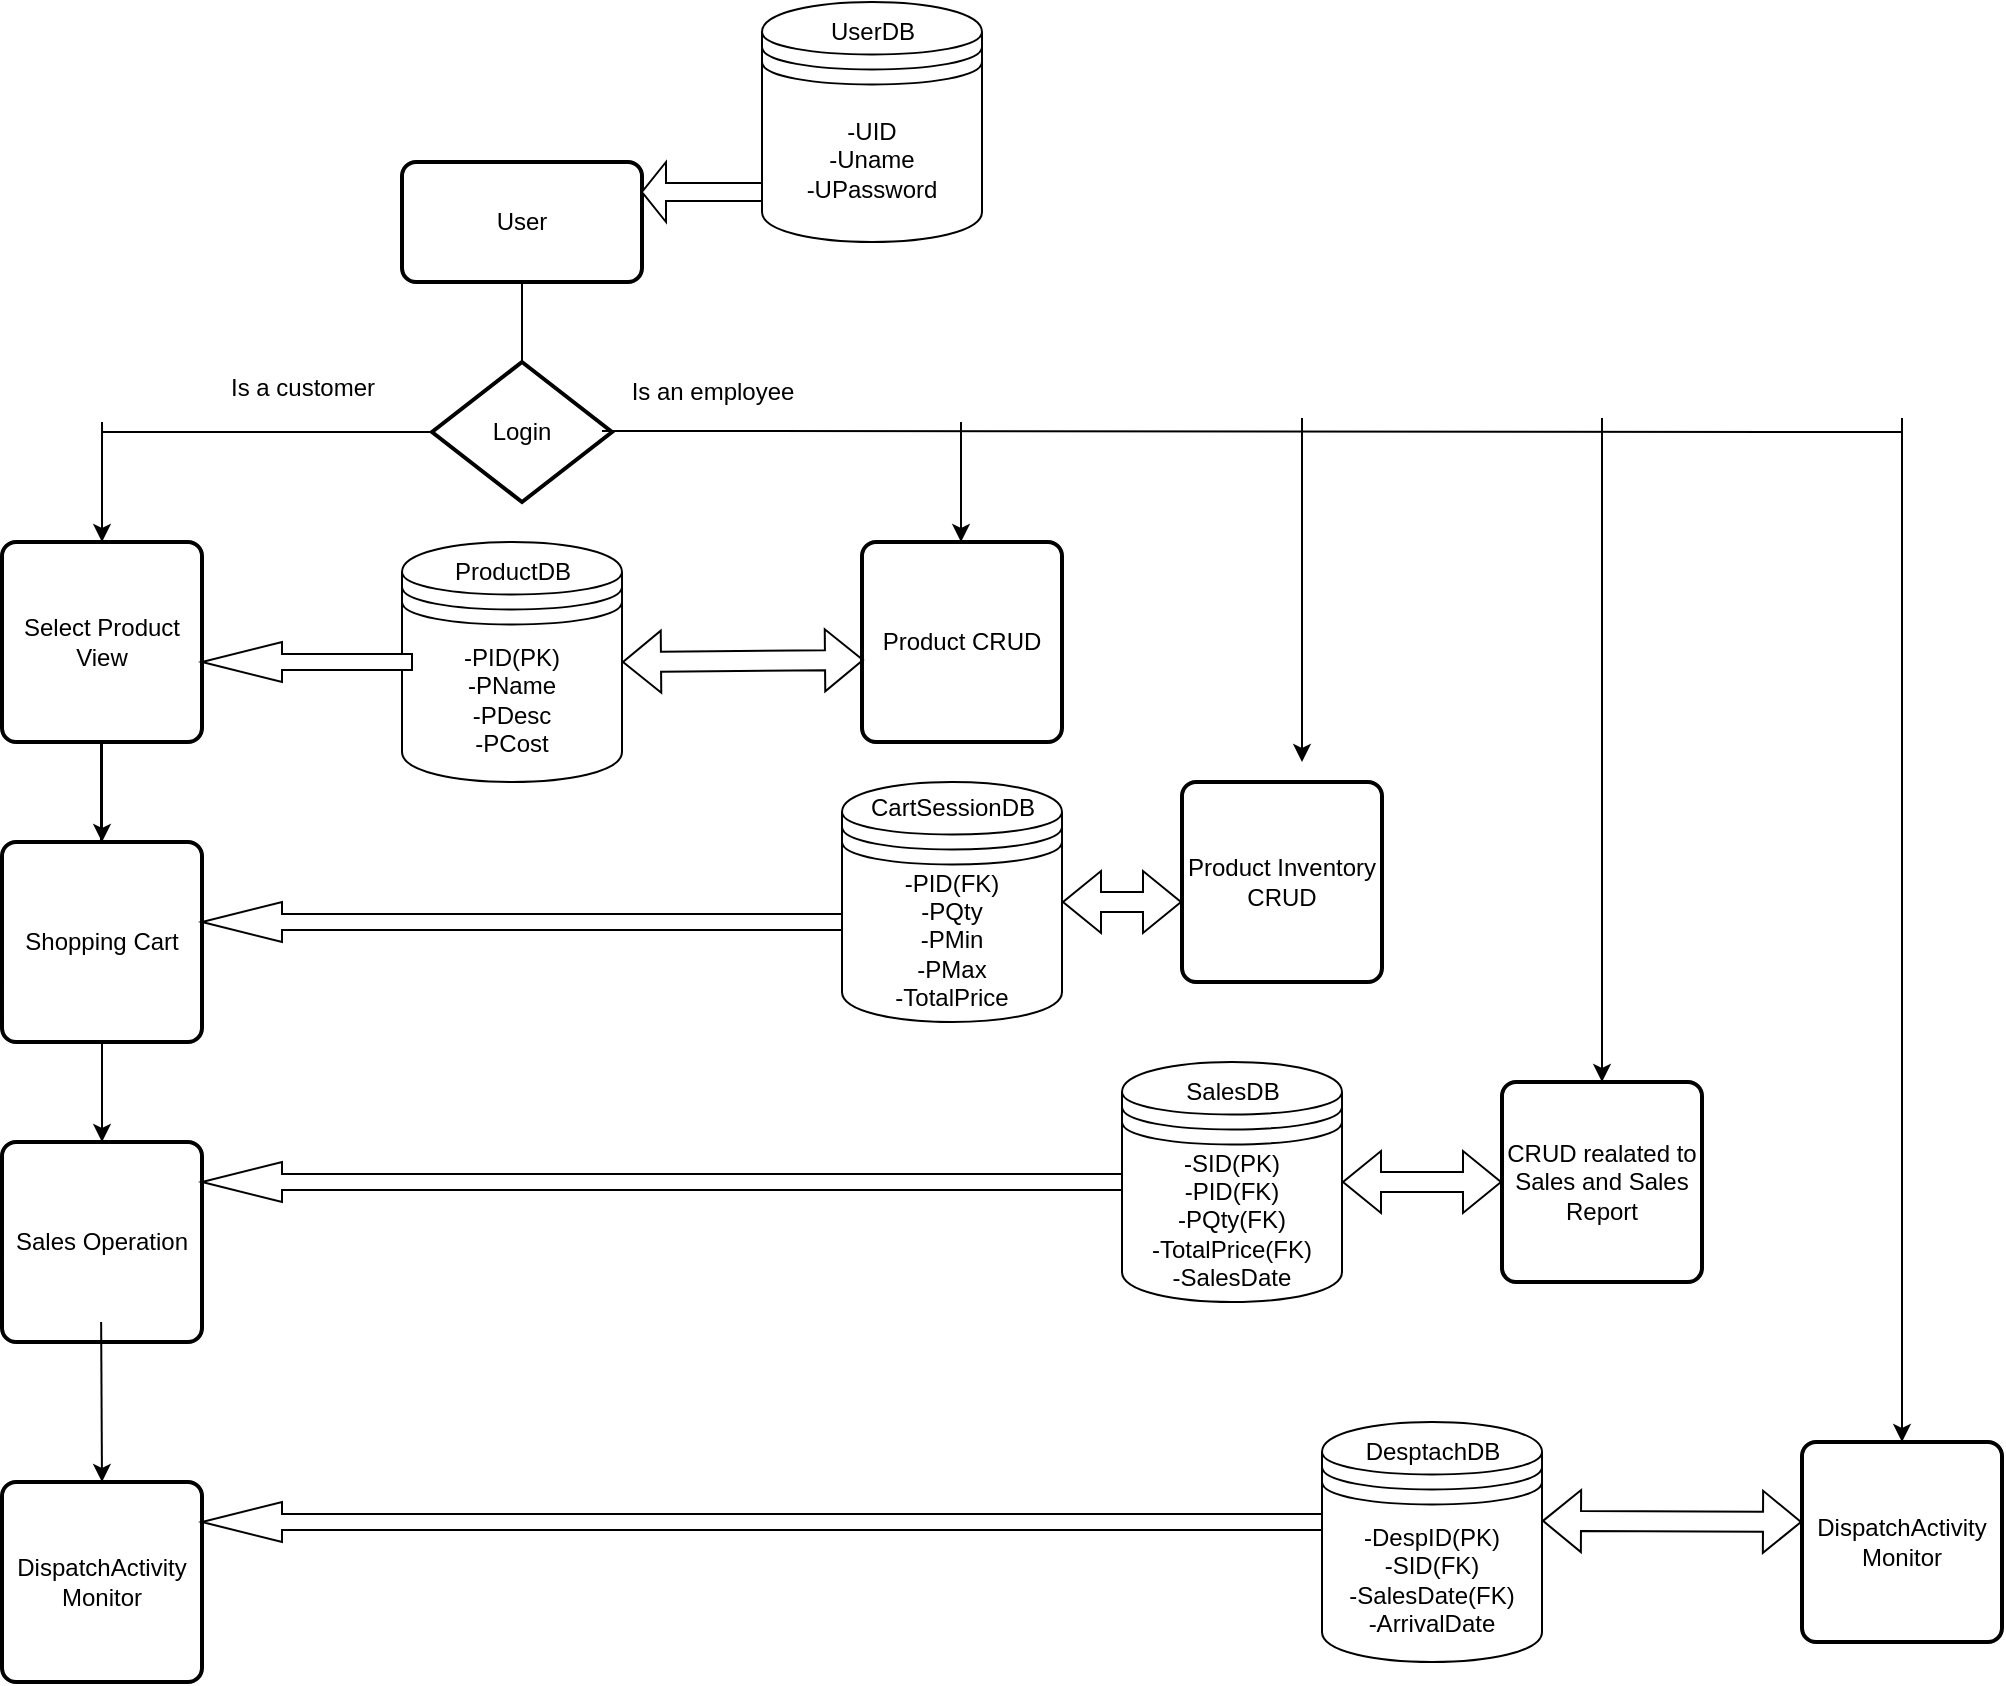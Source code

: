 <mxfile version="22.1.5" type="device">
  <diagram id="R2lEEEUBdFMjLlhIrx00" name="Page-1">
    <mxGraphModel dx="1467" dy="797" grid="1" gridSize="10" guides="1" tooltips="1" connect="1" arrows="1" fold="1" page="1" pageScale="1" pageWidth="850" pageHeight="1100" math="0" shadow="0" extFonts="Permanent Marker^https://fonts.googleapis.com/css?family=Permanent+Marker">
      <root>
        <mxCell id="0" />
        <mxCell id="1" parent="0" />
        <mxCell id="I6Y5Zdx-_vChhcfvR__d-14" value="User" style="rounded=1;whiteSpace=wrap;html=1;absoluteArcSize=1;arcSize=14;strokeWidth=2;" vertex="1" parent="1">
          <mxGeometry x="260" y="210" width="120" height="60" as="geometry" />
        </mxCell>
        <mxCell id="I6Y5Zdx-_vChhcfvR__d-15" value="" style="endArrow=none;html=1;rounded=0;" edge="1" parent="1" target="I6Y5Zdx-_vChhcfvR__d-14">
          <mxGeometry width="50" height="50" relative="1" as="geometry">
            <mxPoint x="320" y="320" as="sourcePoint" />
            <mxPoint x="500" y="430" as="targetPoint" />
          </mxGeometry>
        </mxCell>
        <mxCell id="I6Y5Zdx-_vChhcfvR__d-16" value="-UID&lt;br&gt;-Uname&lt;br&gt;-UPassword" style="shape=datastore;whiteSpace=wrap;html=1;" vertex="1" parent="1">
          <mxGeometry x="440" y="130" width="110" height="120" as="geometry" />
        </mxCell>
        <mxCell id="I6Y5Zdx-_vChhcfvR__d-19" value="" style="shape=singleArrow;direction=west;whiteSpace=wrap;html=1;" vertex="1" parent="1">
          <mxGeometry x="380" y="210" width="60" height="30" as="geometry" />
        </mxCell>
        <mxCell id="I6Y5Zdx-_vChhcfvR__d-20" value="Login" style="strokeWidth=2;html=1;shape=mxgraph.flowchart.decision;whiteSpace=wrap;" vertex="1" parent="1">
          <mxGeometry x="275" y="310" width="90" height="70" as="geometry" />
        </mxCell>
        <mxCell id="I6Y5Zdx-_vChhcfvR__d-25" value="" style="endArrow=none;html=1;rounded=0;entryX=0;entryY=0.5;entryDx=0;entryDy=0;entryPerimeter=0;" edge="1" parent="1" target="I6Y5Zdx-_vChhcfvR__d-20">
          <mxGeometry width="50" height="50" relative="1" as="geometry">
            <mxPoint x="110" y="345" as="sourcePoint" />
            <mxPoint x="500" y="330" as="targetPoint" />
          </mxGeometry>
        </mxCell>
        <mxCell id="I6Y5Zdx-_vChhcfvR__d-26" value="" style="endArrow=none;html=1;rounded=0;" edge="1" parent="1">
          <mxGeometry width="50" height="50" relative="1" as="geometry">
            <mxPoint x="360" y="344.5" as="sourcePoint" />
            <mxPoint x="1010" y="345" as="targetPoint" />
          </mxGeometry>
        </mxCell>
        <mxCell id="I6Y5Zdx-_vChhcfvR__d-27" value="Is a customer" style="text;html=1;align=center;verticalAlign=middle;resizable=0;points=[];autosize=1;strokeColor=none;fillColor=none;" vertex="1" parent="1">
          <mxGeometry x="160" y="308" width="100" height="30" as="geometry" />
        </mxCell>
        <mxCell id="I6Y5Zdx-_vChhcfvR__d-28" value="Is an employee" style="text;html=1;align=center;verticalAlign=middle;resizable=0;points=[];autosize=1;strokeColor=none;fillColor=none;" vertex="1" parent="1">
          <mxGeometry x="365" y="310" width="100" height="30" as="geometry" />
        </mxCell>
        <mxCell id="I6Y5Zdx-_vChhcfvR__d-54" value="" style="edgeStyle=orthogonalEdgeStyle;rounded=0;orthogonalLoop=1;jettySize=auto;html=1;" edge="1" parent="1" source="I6Y5Zdx-_vChhcfvR__d-35" target="I6Y5Zdx-_vChhcfvR__d-44">
          <mxGeometry relative="1" as="geometry" />
        </mxCell>
        <mxCell id="I6Y5Zdx-_vChhcfvR__d-35" value="Select Product View" style="rounded=1;whiteSpace=wrap;html=1;absoluteArcSize=1;arcSize=14;strokeWidth=2;" vertex="1" parent="1">
          <mxGeometry x="60" y="400" width="100" height="100" as="geometry" />
        </mxCell>
        <mxCell id="I6Y5Zdx-_vChhcfvR__d-36" value="Product CRUD" style="rounded=1;whiteSpace=wrap;html=1;absoluteArcSize=1;arcSize=14;strokeWidth=2;" vertex="1" parent="1">
          <mxGeometry x="490" y="400" width="100" height="100" as="geometry" />
        </mxCell>
        <mxCell id="I6Y5Zdx-_vChhcfvR__d-37" value="-PID(PK)&lt;br&gt;-PName&lt;br&gt;-PDesc&lt;br&gt;-PCost" style="shape=datastore;whiteSpace=wrap;html=1;" vertex="1" parent="1">
          <mxGeometry x="260" y="400" width="110" height="120" as="geometry" />
        </mxCell>
        <mxCell id="I6Y5Zdx-_vChhcfvR__d-39" value="" style="html=1;shadow=0;dashed=0;align=center;verticalAlign=middle;shape=mxgraph.arrows2.arrow;dy=0.6;dx=40;flipH=1;notch=0;" vertex="1" parent="1">
          <mxGeometry x="160" y="450" width="105" height="20" as="geometry" />
        </mxCell>
        <mxCell id="I6Y5Zdx-_vChhcfvR__d-42" value="" style="endArrow=none;html=1;rounded=0;" edge="1" parent="1">
          <mxGeometry relative="1" as="geometry">
            <mxPoint x="109.5" y="500" as="sourcePoint" />
            <mxPoint x="109.5" y="560" as="targetPoint" />
          </mxGeometry>
        </mxCell>
        <mxCell id="I6Y5Zdx-_vChhcfvR__d-44" value="Shopping Cart" style="rounded=1;whiteSpace=wrap;html=1;absoluteArcSize=1;arcSize=14;strokeWidth=2;" vertex="1" parent="1">
          <mxGeometry x="60" y="550" width="100" height="100" as="geometry" />
        </mxCell>
        <mxCell id="I6Y5Zdx-_vChhcfvR__d-45" value="Product Inventory&lt;br&gt;CRUD" style="rounded=1;whiteSpace=wrap;html=1;absoluteArcSize=1;arcSize=14;strokeWidth=2;" vertex="1" parent="1">
          <mxGeometry x="650" y="520" width="100" height="100" as="geometry" />
        </mxCell>
        <mxCell id="I6Y5Zdx-_vChhcfvR__d-51" value="" style="endArrow=classic;html=1;rounded=0;entryX=0.5;entryY=0;entryDx=0;entryDy=0;entryPerimeter=0;" edge="1" parent="1" target="I6Y5Zdx-_vChhcfvR__d-35">
          <mxGeometry width="50" height="50" relative="1" as="geometry">
            <mxPoint x="110" y="340" as="sourcePoint" />
            <mxPoint x="110" y="350" as="targetPoint" />
          </mxGeometry>
        </mxCell>
        <mxCell id="I6Y5Zdx-_vChhcfvR__d-52" value="" style="endArrow=classic;html=1;rounded=0;entryX=0.5;entryY=0;entryDx=0;entryDy=0;entryPerimeter=0;" edge="1" parent="1">
          <mxGeometry width="50" height="50" relative="1" as="geometry">
            <mxPoint x="539.5" y="340" as="sourcePoint" />
            <mxPoint x="539.5" y="400" as="targetPoint" />
          </mxGeometry>
        </mxCell>
        <mxCell id="I6Y5Zdx-_vChhcfvR__d-53" value="" style="endArrow=classic;html=1;rounded=0;" edge="1" parent="1">
          <mxGeometry width="50" height="50" relative="1" as="geometry">
            <mxPoint x="710" y="338" as="sourcePoint" />
            <mxPoint x="710" y="510" as="targetPoint" />
          </mxGeometry>
        </mxCell>
        <mxCell id="I6Y5Zdx-_vChhcfvR__d-55" value="-PID(FK)&lt;br&gt;-PQty&lt;br&gt;-PMin&lt;br&gt;-PMax&lt;br&gt;-TotalPrice" style="shape=datastore;whiteSpace=wrap;html=1;" vertex="1" parent="1">
          <mxGeometry x="480" y="520" width="110" height="120" as="geometry" />
        </mxCell>
        <mxCell id="I6Y5Zdx-_vChhcfvR__d-56" value="" style="shape=flexArrow;endArrow=classic;startArrow=classic;html=1;rounded=0;exitX=1;exitY=0.5;exitDx=0;exitDy=0;entryX=0.01;entryY=0.59;entryDx=0;entryDy=0;entryPerimeter=0;" edge="1" parent="1" source="I6Y5Zdx-_vChhcfvR__d-37" target="I6Y5Zdx-_vChhcfvR__d-36">
          <mxGeometry width="100" height="100" relative="1" as="geometry">
            <mxPoint x="430" y="500" as="sourcePoint" />
            <mxPoint x="530" y="400" as="targetPoint" />
          </mxGeometry>
        </mxCell>
        <mxCell id="I6Y5Zdx-_vChhcfvR__d-57" value="" style="shape=flexArrow;endArrow=classic;startArrow=classic;html=1;rounded=0;exitX=1;exitY=0.5;exitDx=0;exitDy=0;" edge="1" parent="1" source="I6Y5Zdx-_vChhcfvR__d-55">
          <mxGeometry width="100" height="100" relative="1" as="geometry">
            <mxPoint x="610" y="580" as="sourcePoint" />
            <mxPoint x="650" y="580" as="targetPoint" />
          </mxGeometry>
        </mxCell>
        <mxCell id="I6Y5Zdx-_vChhcfvR__d-59" value="" style="html=1;shadow=0;dashed=0;align=center;verticalAlign=middle;shape=mxgraph.arrows2.arrow;dy=0.6;dx=40;flipH=1;notch=0;" vertex="1" parent="1">
          <mxGeometry x="160" y="580" width="320" height="20" as="geometry" />
        </mxCell>
        <mxCell id="I6Y5Zdx-_vChhcfvR__d-62" value="" style="endArrow=classic;html=1;rounded=0;exitX=0.5;exitY=1;exitDx=0;exitDy=0;" edge="1" parent="1" source="I6Y5Zdx-_vChhcfvR__d-44">
          <mxGeometry width="50" height="50" relative="1" as="geometry">
            <mxPoint x="85" y="740" as="sourcePoint" />
            <mxPoint x="110" y="700" as="targetPoint" />
          </mxGeometry>
        </mxCell>
        <mxCell id="I6Y5Zdx-_vChhcfvR__d-63" value="Sales Operation" style="rounded=1;whiteSpace=wrap;html=1;absoluteArcSize=1;arcSize=14;strokeWidth=2;" vertex="1" parent="1">
          <mxGeometry x="60" y="700" width="100" height="100" as="geometry" />
        </mxCell>
        <mxCell id="I6Y5Zdx-_vChhcfvR__d-64" value="" style="endArrow=classic;html=1;rounded=0;" edge="1" parent="1">
          <mxGeometry width="50" height="50" relative="1" as="geometry">
            <mxPoint x="860" y="338" as="sourcePoint" />
            <mxPoint x="860" y="670" as="targetPoint" />
          </mxGeometry>
        </mxCell>
        <mxCell id="I6Y5Zdx-_vChhcfvR__d-65" value="CRUD realated to Sales and Sales Report" style="rounded=1;whiteSpace=wrap;html=1;absoluteArcSize=1;arcSize=14;strokeWidth=2;" vertex="1" parent="1">
          <mxGeometry x="810" y="670" width="100" height="100" as="geometry" />
        </mxCell>
        <mxCell id="I6Y5Zdx-_vChhcfvR__d-66" value="-SID(PK)&lt;br&gt;-PID(FK)&lt;br&gt;-PQty(FK)&lt;br&gt;-TotalPrice(FK)&lt;br&gt;-SalesDate" style="shape=datastore;whiteSpace=wrap;html=1;" vertex="1" parent="1">
          <mxGeometry x="620" y="660" width="110" height="120" as="geometry" />
        </mxCell>
        <mxCell id="I6Y5Zdx-_vChhcfvR__d-67" value="" style="shape=flexArrow;endArrow=classic;startArrow=classic;html=1;rounded=0;exitX=1;exitY=0.5;exitDx=0;exitDy=0;entryX=0;entryY=0.5;entryDx=0;entryDy=0;exitPerimeter=0;" edge="1" parent="1" source="I6Y5Zdx-_vChhcfvR__d-66" target="I6Y5Zdx-_vChhcfvR__d-65">
          <mxGeometry width="100" height="100" relative="1" as="geometry">
            <mxPoint x="740" y="719.5" as="sourcePoint" />
            <mxPoint x="800" y="719.5" as="targetPoint" />
          </mxGeometry>
        </mxCell>
        <mxCell id="I6Y5Zdx-_vChhcfvR__d-68" value="" style="html=1;shadow=0;dashed=0;align=center;verticalAlign=middle;shape=mxgraph.arrows2.arrow;dy=0.6;dx=40;flipH=1;notch=0;" vertex="1" parent="1">
          <mxGeometry x="160" y="710" width="460" height="20" as="geometry" />
        </mxCell>
        <mxCell id="I6Y5Zdx-_vChhcfvR__d-69" value="" style="endArrow=classic;html=1;rounded=0;" edge="1" parent="1">
          <mxGeometry width="50" height="50" relative="1" as="geometry">
            <mxPoint x="1010" y="338" as="sourcePoint" />
            <mxPoint x="1010" y="850" as="targetPoint" />
          </mxGeometry>
        </mxCell>
        <mxCell id="I6Y5Zdx-_vChhcfvR__d-70" value="DispatchActivity Monitor" style="rounded=1;whiteSpace=wrap;html=1;absoluteArcSize=1;arcSize=14;strokeWidth=2;" vertex="1" parent="1">
          <mxGeometry x="960" y="850" width="100" height="100" as="geometry" />
        </mxCell>
        <mxCell id="I6Y5Zdx-_vChhcfvR__d-71" value="DispatchActivity Monitor" style="rounded=1;whiteSpace=wrap;html=1;absoluteArcSize=1;arcSize=14;strokeWidth=2;" vertex="1" parent="1">
          <mxGeometry x="60" y="870" width="100" height="100" as="geometry" />
        </mxCell>
        <mxCell id="I6Y5Zdx-_vChhcfvR__d-72" value="" style="endArrow=classic;html=1;rounded=0;entryX=0.5;entryY=0;entryDx=0;entryDy=0;" edge="1" parent="1" target="I6Y5Zdx-_vChhcfvR__d-71">
          <mxGeometry width="50" height="50" relative="1" as="geometry">
            <mxPoint x="109.57" y="790" as="sourcePoint" />
            <mxPoint x="109.57" y="850" as="targetPoint" />
          </mxGeometry>
        </mxCell>
        <mxCell id="I6Y5Zdx-_vChhcfvR__d-73" value="-DespID(PK)&lt;br&gt;-SID(FK)&lt;br&gt;-SalesDate(FK)&lt;br&gt;-ArrivalDate" style="shape=datastore;whiteSpace=wrap;html=1;" vertex="1" parent="1">
          <mxGeometry x="720" y="840" width="110" height="120" as="geometry" />
        </mxCell>
        <mxCell id="I6Y5Zdx-_vChhcfvR__d-74" value="" style="shape=flexArrow;endArrow=classic;startArrow=classic;html=1;rounded=0;entryX=0;entryY=0.5;entryDx=0;entryDy=0;exitX=1;exitY=0.412;exitDx=0;exitDy=0;exitPerimeter=0;" edge="1" parent="1" source="I6Y5Zdx-_vChhcfvR__d-73">
          <mxGeometry width="100" height="100" relative="1" as="geometry">
            <mxPoint x="840" y="890" as="sourcePoint" />
            <mxPoint x="960" y="890" as="targetPoint" />
          </mxGeometry>
        </mxCell>
        <mxCell id="I6Y5Zdx-_vChhcfvR__d-75" value="" style="html=1;shadow=0;dashed=0;align=center;verticalAlign=middle;shape=mxgraph.arrows2.arrow;dy=0.6;dx=40;flipH=1;notch=0;" vertex="1" parent="1">
          <mxGeometry x="160" y="880" width="560" height="20" as="geometry" />
        </mxCell>
        <mxCell id="I6Y5Zdx-_vChhcfvR__d-77" value="ProductDB" style="text;html=1;align=center;verticalAlign=middle;resizable=0;points=[];autosize=1;strokeColor=none;fillColor=none;" vertex="1" parent="1">
          <mxGeometry x="275" y="400" width="80" height="30" as="geometry" />
        </mxCell>
        <mxCell id="I6Y5Zdx-_vChhcfvR__d-78" value="UserDB" style="text;html=1;align=center;verticalAlign=middle;resizable=0;points=[];autosize=1;strokeColor=none;fillColor=none;" vertex="1" parent="1">
          <mxGeometry x="460" y="130" width="70" height="30" as="geometry" />
        </mxCell>
        <mxCell id="I6Y5Zdx-_vChhcfvR__d-79" value="CartSessionDB" style="text;html=1;align=center;verticalAlign=middle;resizable=0;points=[];autosize=1;strokeColor=none;fillColor=none;" vertex="1" parent="1">
          <mxGeometry x="480" y="518" width="110" height="30" as="geometry" />
        </mxCell>
        <mxCell id="I6Y5Zdx-_vChhcfvR__d-80" value="SalesDB" style="text;html=1;align=center;verticalAlign=middle;resizable=0;points=[];autosize=1;strokeColor=none;fillColor=none;" vertex="1" parent="1">
          <mxGeometry x="640" y="660" width="70" height="30" as="geometry" />
        </mxCell>
        <mxCell id="I6Y5Zdx-_vChhcfvR__d-81" value="DesptachDB" style="text;html=1;align=center;verticalAlign=middle;resizable=0;points=[];autosize=1;strokeColor=none;fillColor=none;" vertex="1" parent="1">
          <mxGeometry x="730" y="840" width="90" height="30" as="geometry" />
        </mxCell>
      </root>
    </mxGraphModel>
  </diagram>
</mxfile>
